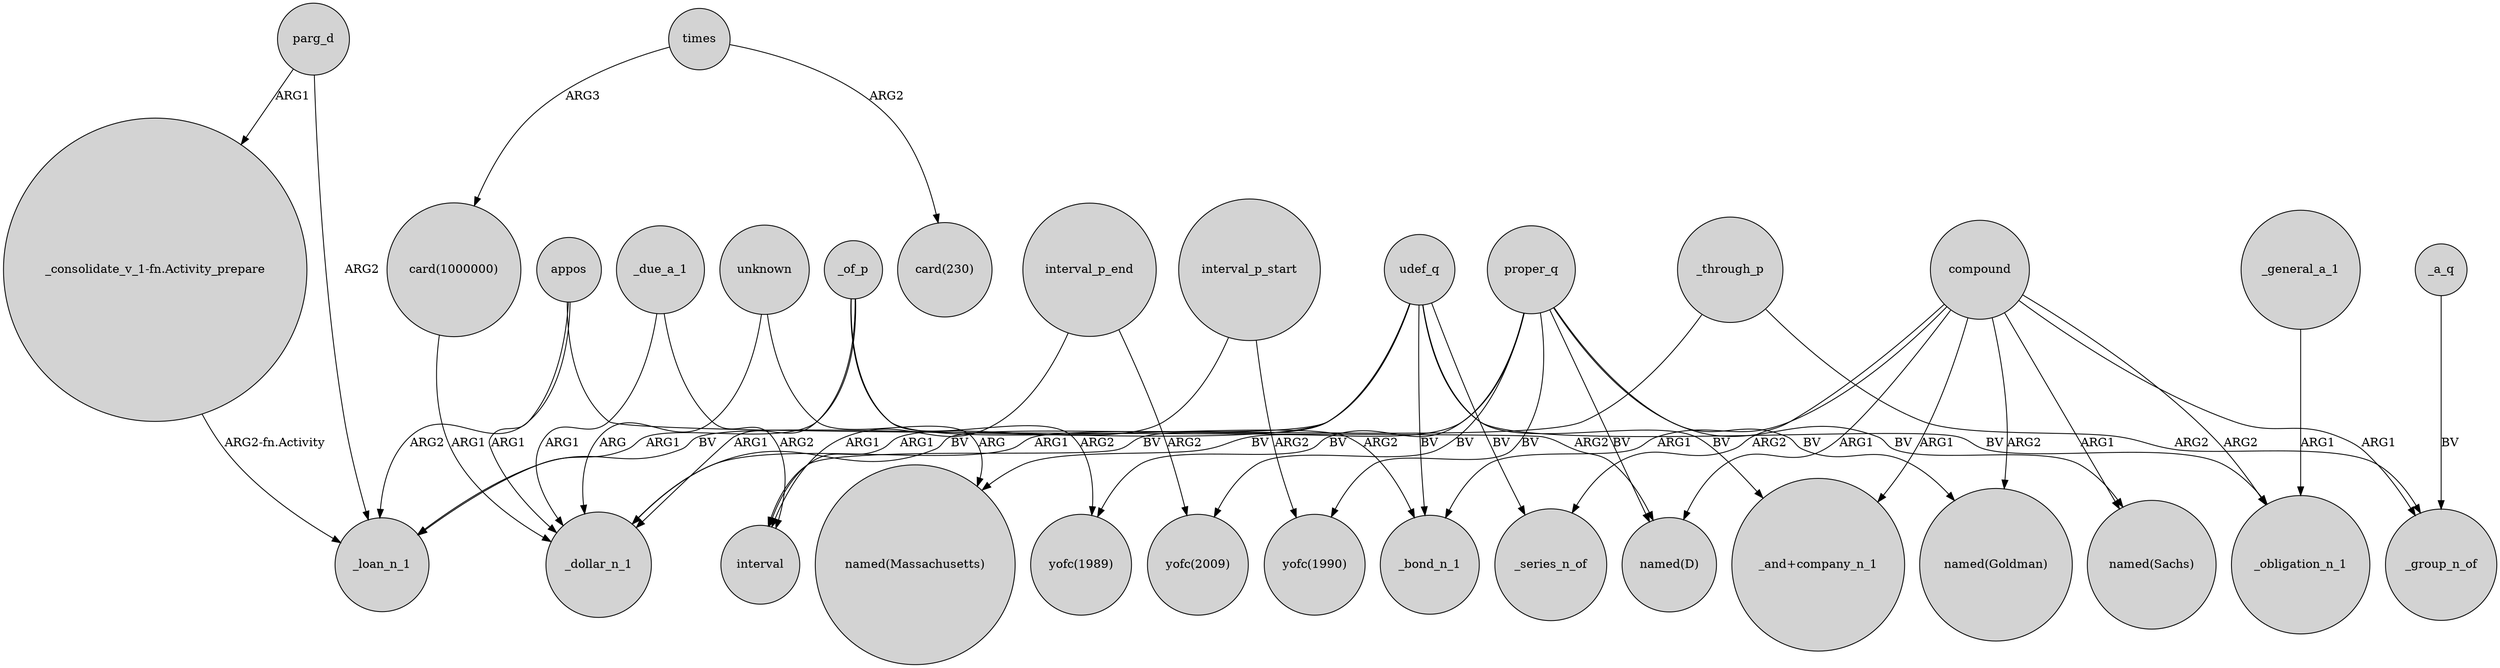 digraph {
	node [shape=circle style=filled]
	_of_p -> _dollar_n_1 [label=ARG1]
	unknown -> "named(Massachusetts)" [label=ARG]
	interval_p_end -> "yofc(2009)" [label=ARG2]
	_of_p -> _loan_n_1 [label=ARG1]
	compound -> "named(Goldman)" [label=ARG2]
	udef_q -> _bond_n_1 [label=BV]
	appos -> _loan_n_1 [label=ARG2]
	proper_q -> "named(Sachs)" [label=BV]
	compound -> "named(Sachs)" [label=ARG1]
	compound -> _obligation_n_1 [label=ARG2]
	udef_q -> _loan_n_1 [label=BV]
	proper_q -> "named(Massachusetts)" [label=BV]
	compound -> _bond_n_1 [label=ARG1]
	udef_q -> interval [label=BV]
	times -> "card(1000000)" [label=ARG3]
	proper_q -> "named(Goldman)" [label=BV]
	_of_p -> _bond_n_1 [label=ARG2]
	_through_p -> _dollar_n_1 [label=ARG1]
	parg_d -> "_consolidate_v_1-fn.Activity_prepare" [label=ARG1]
	interval_p_start -> interval [label=ARG1]
	_a_q -> _group_n_of [label=BV]
	compound -> _group_n_of [label=ARG1]
	_of_p -> "yofc(1989)" [label=ARG2]
	compound -> "named(D)" [label=ARG1]
	udef_q -> _series_n_of [label=BV]
	unknown -> _dollar_n_1 [label=ARG]
	_through_p -> _group_n_of [label=ARG2]
	_general_a_1 -> _obligation_n_1 [label=ARG1]
	proper_q -> "named(D)" [label=BV]
	udef_q -> _dollar_n_1 [label=BV]
	proper_q -> "yofc(1989)" [label=BV]
	"card(1000000)" -> _dollar_n_1 [label=ARG1]
	interval_p_end -> interval [label=ARG1]
	proper_q -> "yofc(1990)" [label=BV]
	_due_a_1 -> interval [label=ARG2]
	parg_d -> _loan_n_1 [label=ARG2]
	_due_a_1 -> _dollar_n_1 [label=ARG1]
	proper_q -> "yofc(2009)" [label=BV]
	compound -> _series_n_of [label=ARG2]
	udef_q -> _obligation_n_1 [label=BV]
	compound -> "_and+company_n_1" [label=ARG1]
	udef_q -> "_and+company_n_1" [label=BV]
	"_consolidate_v_1-fn.Activity_prepare" -> _loan_n_1 [label="ARG2-fn.Activity"]
	times -> "card(230)" [label=ARG2]
	appos -> _dollar_n_1 [label=ARG1]
	interval_p_start -> "yofc(1990)" [label=ARG2]
	appos -> "named(D)" [label=ARG2]
}
